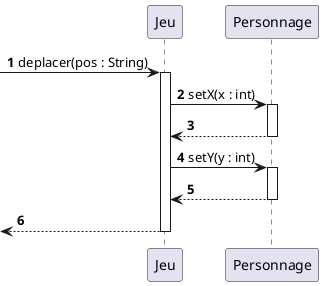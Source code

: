 @startuml
autonumber

 -> Jeu: deplacer(pos : String)
activate Jeu

Jeu -> Personnage: setX(x : int)
activate Personnage
Jeu <-- Personnage
deactivate Personnage

Jeu -> Personnage: setY(y : int)
activate Personnage
Jeu <-- Personnage
deactivate Personnage

<-- Jeu
deactivate Jeu
@enduml